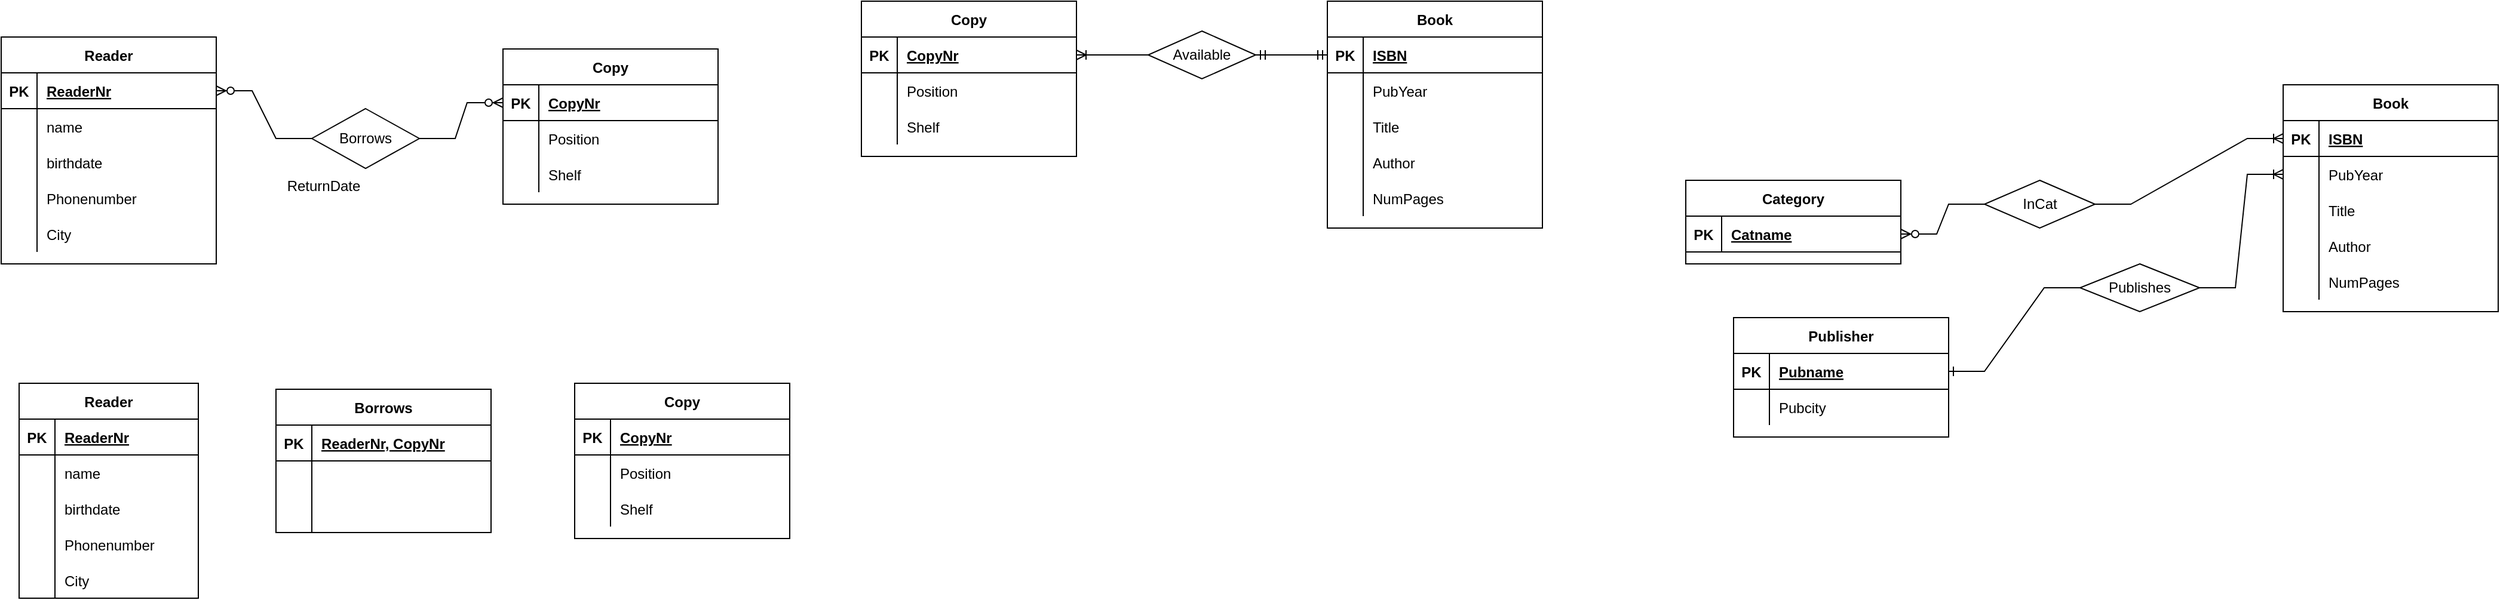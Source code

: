 <mxfile version="17.1.2" type="github">
  <diagram id="YbDaTzTtD6lh9NlxWubb" name="Page-1">
    <mxGraphModel dx="1221" dy="681" grid="1" gridSize="10" guides="1" tooltips="1" connect="1" arrows="1" fold="1" page="1" pageScale="1" pageWidth="1100" pageHeight="850" math="0" shadow="0">
      <root>
        <mxCell id="0" />
        <mxCell id="1" parent="0" />
        <mxCell id="0ZqZkq0Nvg_SHsVVWNpd-1" value="Reader" style="shape=table;startSize=30;container=1;collapsible=1;childLayout=tableLayout;fixedRows=1;rowLines=0;fontStyle=1;align=center;resizeLast=1;" parent="1" vertex="1">
          <mxGeometry x="50" y="120" width="180" height="190" as="geometry" />
        </mxCell>
        <mxCell id="0ZqZkq0Nvg_SHsVVWNpd-2" value="" style="shape=tableRow;horizontal=0;startSize=0;swimlaneHead=0;swimlaneBody=0;fillColor=none;collapsible=0;dropTarget=0;points=[[0,0.5],[1,0.5]];portConstraint=eastwest;top=0;left=0;right=0;bottom=1;" parent="0ZqZkq0Nvg_SHsVVWNpd-1" vertex="1">
          <mxGeometry y="30" width="180" height="30" as="geometry" />
        </mxCell>
        <mxCell id="0ZqZkq0Nvg_SHsVVWNpd-3" value="PK" style="shape=partialRectangle;connectable=0;fillColor=none;top=0;left=0;bottom=0;right=0;fontStyle=1;overflow=hidden;" parent="0ZqZkq0Nvg_SHsVVWNpd-2" vertex="1">
          <mxGeometry width="30" height="30" as="geometry">
            <mxRectangle width="30" height="30" as="alternateBounds" />
          </mxGeometry>
        </mxCell>
        <mxCell id="0ZqZkq0Nvg_SHsVVWNpd-4" value="ReaderNr" style="shape=partialRectangle;connectable=0;fillColor=none;top=0;left=0;bottom=0;right=0;align=left;spacingLeft=6;fontStyle=5;overflow=hidden;" parent="0ZqZkq0Nvg_SHsVVWNpd-2" vertex="1">
          <mxGeometry x="30" width="150" height="30" as="geometry">
            <mxRectangle width="150" height="30" as="alternateBounds" />
          </mxGeometry>
        </mxCell>
        <mxCell id="0ZqZkq0Nvg_SHsVVWNpd-5" value="" style="shape=tableRow;horizontal=0;startSize=0;swimlaneHead=0;swimlaneBody=0;fillColor=none;collapsible=0;dropTarget=0;points=[[0,0.5],[1,0.5]];portConstraint=eastwest;top=0;left=0;right=0;bottom=0;" parent="0ZqZkq0Nvg_SHsVVWNpd-1" vertex="1">
          <mxGeometry y="60" width="180" height="30" as="geometry" />
        </mxCell>
        <mxCell id="0ZqZkq0Nvg_SHsVVWNpd-6" value="" style="shape=partialRectangle;connectable=0;fillColor=none;top=0;left=0;bottom=0;right=0;editable=1;overflow=hidden;" parent="0ZqZkq0Nvg_SHsVVWNpd-5" vertex="1">
          <mxGeometry width="30" height="30" as="geometry">
            <mxRectangle width="30" height="30" as="alternateBounds" />
          </mxGeometry>
        </mxCell>
        <mxCell id="0ZqZkq0Nvg_SHsVVWNpd-7" value="name" style="shape=partialRectangle;connectable=0;fillColor=none;top=0;left=0;bottom=0;right=0;align=left;spacingLeft=6;overflow=hidden;" parent="0ZqZkq0Nvg_SHsVVWNpd-5" vertex="1">
          <mxGeometry x="30" width="150" height="30" as="geometry">
            <mxRectangle width="150" height="30" as="alternateBounds" />
          </mxGeometry>
        </mxCell>
        <mxCell id="0ZqZkq0Nvg_SHsVVWNpd-8" value="" style="shape=tableRow;horizontal=0;startSize=0;swimlaneHead=0;swimlaneBody=0;fillColor=none;collapsible=0;dropTarget=0;points=[[0,0.5],[1,0.5]];portConstraint=eastwest;top=0;left=0;right=0;bottom=0;" parent="0ZqZkq0Nvg_SHsVVWNpd-1" vertex="1">
          <mxGeometry y="90" width="180" height="30" as="geometry" />
        </mxCell>
        <mxCell id="0ZqZkq0Nvg_SHsVVWNpd-9" value="" style="shape=partialRectangle;connectable=0;fillColor=none;top=0;left=0;bottom=0;right=0;editable=1;overflow=hidden;" parent="0ZqZkq0Nvg_SHsVVWNpd-8" vertex="1">
          <mxGeometry width="30" height="30" as="geometry">
            <mxRectangle width="30" height="30" as="alternateBounds" />
          </mxGeometry>
        </mxCell>
        <mxCell id="0ZqZkq0Nvg_SHsVVWNpd-10" value="birthdate" style="shape=partialRectangle;connectable=0;fillColor=none;top=0;left=0;bottom=0;right=0;align=left;spacingLeft=6;overflow=hidden;" parent="0ZqZkq0Nvg_SHsVVWNpd-8" vertex="1">
          <mxGeometry x="30" width="150" height="30" as="geometry">
            <mxRectangle width="150" height="30" as="alternateBounds" />
          </mxGeometry>
        </mxCell>
        <mxCell id="0ZqZkq0Nvg_SHsVVWNpd-11" value="" style="shape=tableRow;horizontal=0;startSize=0;swimlaneHead=0;swimlaneBody=0;fillColor=none;collapsible=0;dropTarget=0;points=[[0,0.5],[1,0.5]];portConstraint=eastwest;top=0;left=0;right=0;bottom=0;" parent="0ZqZkq0Nvg_SHsVVWNpd-1" vertex="1">
          <mxGeometry y="120" width="180" height="30" as="geometry" />
        </mxCell>
        <mxCell id="0ZqZkq0Nvg_SHsVVWNpd-12" value="" style="shape=partialRectangle;connectable=0;fillColor=none;top=0;left=0;bottom=0;right=0;editable=1;overflow=hidden;" parent="0ZqZkq0Nvg_SHsVVWNpd-11" vertex="1">
          <mxGeometry width="30" height="30" as="geometry">
            <mxRectangle width="30" height="30" as="alternateBounds" />
          </mxGeometry>
        </mxCell>
        <mxCell id="0ZqZkq0Nvg_SHsVVWNpd-13" value="Phonenumber" style="shape=partialRectangle;connectable=0;fillColor=none;top=0;left=0;bottom=0;right=0;align=left;spacingLeft=6;overflow=hidden;" parent="0ZqZkq0Nvg_SHsVVWNpd-11" vertex="1">
          <mxGeometry x="30" width="150" height="30" as="geometry">
            <mxRectangle width="150" height="30" as="alternateBounds" />
          </mxGeometry>
        </mxCell>
        <mxCell id="0ZqZkq0Nvg_SHsVVWNpd-14" value="" style="shape=tableRow;horizontal=0;startSize=0;swimlaneHead=0;swimlaneBody=0;fillColor=none;collapsible=0;dropTarget=0;points=[[0,0.5],[1,0.5]];portConstraint=eastwest;top=0;left=0;right=0;bottom=0;" parent="0ZqZkq0Nvg_SHsVVWNpd-1" vertex="1">
          <mxGeometry y="150" width="180" height="30" as="geometry" />
        </mxCell>
        <mxCell id="0ZqZkq0Nvg_SHsVVWNpd-15" value="" style="shape=partialRectangle;connectable=0;fillColor=none;top=0;left=0;bottom=0;right=0;editable=1;overflow=hidden;" parent="0ZqZkq0Nvg_SHsVVWNpd-14" vertex="1">
          <mxGeometry width="30" height="30" as="geometry">
            <mxRectangle width="30" height="30" as="alternateBounds" />
          </mxGeometry>
        </mxCell>
        <mxCell id="0ZqZkq0Nvg_SHsVVWNpd-16" value="City" style="shape=partialRectangle;connectable=0;fillColor=none;top=0;left=0;bottom=0;right=0;align=left;spacingLeft=6;overflow=hidden;" parent="0ZqZkq0Nvg_SHsVVWNpd-14" vertex="1">
          <mxGeometry x="30" width="150" height="30" as="geometry">
            <mxRectangle width="150" height="30" as="alternateBounds" />
          </mxGeometry>
        </mxCell>
        <mxCell id="M9fYzgAi6AkfqWo1RV2u-1" value="Copy" style="shape=table;startSize=30;container=1;collapsible=1;childLayout=tableLayout;fixedRows=1;rowLines=0;fontStyle=1;align=center;resizeLast=1;" parent="1" vertex="1">
          <mxGeometry x="470" y="130" width="180" height="130" as="geometry" />
        </mxCell>
        <mxCell id="M9fYzgAi6AkfqWo1RV2u-2" value="" style="shape=tableRow;horizontal=0;startSize=0;swimlaneHead=0;swimlaneBody=0;fillColor=none;collapsible=0;dropTarget=0;points=[[0,0.5],[1,0.5]];portConstraint=eastwest;top=0;left=0;right=0;bottom=1;" parent="M9fYzgAi6AkfqWo1RV2u-1" vertex="1">
          <mxGeometry y="30" width="180" height="30" as="geometry" />
        </mxCell>
        <mxCell id="M9fYzgAi6AkfqWo1RV2u-3" value="PK" style="shape=partialRectangle;connectable=0;fillColor=none;top=0;left=0;bottom=0;right=0;fontStyle=1;overflow=hidden;" parent="M9fYzgAi6AkfqWo1RV2u-2" vertex="1">
          <mxGeometry width="30" height="30" as="geometry">
            <mxRectangle width="30" height="30" as="alternateBounds" />
          </mxGeometry>
        </mxCell>
        <mxCell id="M9fYzgAi6AkfqWo1RV2u-4" value="CopyNr" style="shape=partialRectangle;connectable=0;fillColor=none;top=0;left=0;bottom=0;right=0;align=left;spacingLeft=6;fontStyle=5;overflow=hidden;" parent="M9fYzgAi6AkfqWo1RV2u-2" vertex="1">
          <mxGeometry x="30" width="150" height="30" as="geometry">
            <mxRectangle width="150" height="30" as="alternateBounds" />
          </mxGeometry>
        </mxCell>
        <mxCell id="M9fYzgAi6AkfqWo1RV2u-5" value="" style="shape=tableRow;horizontal=0;startSize=0;swimlaneHead=0;swimlaneBody=0;fillColor=none;collapsible=0;dropTarget=0;points=[[0,0.5],[1,0.5]];portConstraint=eastwest;top=0;left=0;right=0;bottom=0;" parent="M9fYzgAi6AkfqWo1RV2u-1" vertex="1">
          <mxGeometry y="60" width="180" height="30" as="geometry" />
        </mxCell>
        <mxCell id="M9fYzgAi6AkfqWo1RV2u-6" value="" style="shape=partialRectangle;connectable=0;fillColor=none;top=0;left=0;bottom=0;right=0;editable=1;overflow=hidden;" parent="M9fYzgAi6AkfqWo1RV2u-5" vertex="1">
          <mxGeometry width="30" height="30" as="geometry">
            <mxRectangle width="30" height="30" as="alternateBounds" />
          </mxGeometry>
        </mxCell>
        <mxCell id="M9fYzgAi6AkfqWo1RV2u-7" value="Position" style="shape=partialRectangle;connectable=0;fillColor=none;top=0;left=0;bottom=0;right=0;align=left;spacingLeft=6;overflow=hidden;" parent="M9fYzgAi6AkfqWo1RV2u-5" vertex="1">
          <mxGeometry x="30" width="150" height="30" as="geometry">
            <mxRectangle width="150" height="30" as="alternateBounds" />
          </mxGeometry>
        </mxCell>
        <mxCell id="M9fYzgAi6AkfqWo1RV2u-8" value="" style="shape=tableRow;horizontal=0;startSize=0;swimlaneHead=0;swimlaneBody=0;fillColor=none;collapsible=0;dropTarget=0;points=[[0,0.5],[1,0.5]];portConstraint=eastwest;top=0;left=0;right=0;bottom=0;" parent="M9fYzgAi6AkfqWo1RV2u-1" vertex="1">
          <mxGeometry y="90" width="180" height="30" as="geometry" />
        </mxCell>
        <mxCell id="M9fYzgAi6AkfqWo1RV2u-9" value="" style="shape=partialRectangle;connectable=0;fillColor=none;top=0;left=0;bottom=0;right=0;editable=1;overflow=hidden;" parent="M9fYzgAi6AkfqWo1RV2u-8" vertex="1">
          <mxGeometry width="30" height="30" as="geometry">
            <mxRectangle width="30" height="30" as="alternateBounds" />
          </mxGeometry>
        </mxCell>
        <mxCell id="M9fYzgAi6AkfqWo1RV2u-10" value="Shelf" style="shape=partialRectangle;connectable=0;fillColor=none;top=0;left=0;bottom=0;right=0;align=left;spacingLeft=6;overflow=hidden;" parent="M9fYzgAi6AkfqWo1RV2u-8" vertex="1">
          <mxGeometry x="30" width="150" height="30" as="geometry">
            <mxRectangle width="150" height="30" as="alternateBounds" />
          </mxGeometry>
        </mxCell>
        <mxCell id="M9fYzgAi6AkfqWo1RV2u-14" value="Book" style="shape=table;startSize=30;container=1;collapsible=1;childLayout=tableLayout;fixedRows=1;rowLines=0;fontStyle=1;align=center;resizeLast=1;" parent="1" vertex="1">
          <mxGeometry x="1160" y="90" width="180" height="190" as="geometry" />
        </mxCell>
        <mxCell id="M9fYzgAi6AkfqWo1RV2u-15" value="" style="shape=tableRow;horizontal=0;startSize=0;swimlaneHead=0;swimlaneBody=0;fillColor=none;collapsible=0;dropTarget=0;points=[[0,0.5],[1,0.5]];portConstraint=eastwest;top=0;left=0;right=0;bottom=1;" parent="M9fYzgAi6AkfqWo1RV2u-14" vertex="1">
          <mxGeometry y="30" width="180" height="30" as="geometry" />
        </mxCell>
        <mxCell id="M9fYzgAi6AkfqWo1RV2u-16" value="PK" style="shape=partialRectangle;connectable=0;fillColor=none;top=0;left=0;bottom=0;right=0;fontStyle=1;overflow=hidden;" parent="M9fYzgAi6AkfqWo1RV2u-15" vertex="1">
          <mxGeometry width="30" height="30" as="geometry">
            <mxRectangle width="30" height="30" as="alternateBounds" />
          </mxGeometry>
        </mxCell>
        <mxCell id="M9fYzgAi6AkfqWo1RV2u-17" value="ISBN" style="shape=partialRectangle;connectable=0;fillColor=none;top=0;left=0;bottom=0;right=0;align=left;spacingLeft=6;fontStyle=5;overflow=hidden;" parent="M9fYzgAi6AkfqWo1RV2u-15" vertex="1">
          <mxGeometry x="30" width="150" height="30" as="geometry">
            <mxRectangle width="150" height="30" as="alternateBounds" />
          </mxGeometry>
        </mxCell>
        <mxCell id="M9fYzgAi6AkfqWo1RV2u-18" value="" style="shape=tableRow;horizontal=0;startSize=0;swimlaneHead=0;swimlaneBody=0;fillColor=none;collapsible=0;dropTarget=0;points=[[0,0.5],[1,0.5]];portConstraint=eastwest;top=0;left=0;right=0;bottom=0;" parent="M9fYzgAi6AkfqWo1RV2u-14" vertex="1">
          <mxGeometry y="60" width="180" height="30" as="geometry" />
        </mxCell>
        <mxCell id="M9fYzgAi6AkfqWo1RV2u-19" value="" style="shape=partialRectangle;connectable=0;fillColor=none;top=0;left=0;bottom=0;right=0;editable=1;overflow=hidden;" parent="M9fYzgAi6AkfqWo1RV2u-18" vertex="1">
          <mxGeometry width="30" height="30" as="geometry">
            <mxRectangle width="30" height="30" as="alternateBounds" />
          </mxGeometry>
        </mxCell>
        <mxCell id="M9fYzgAi6AkfqWo1RV2u-20" value="PubYear" style="shape=partialRectangle;connectable=0;fillColor=none;top=0;left=0;bottom=0;right=0;align=left;spacingLeft=6;overflow=hidden;" parent="M9fYzgAi6AkfqWo1RV2u-18" vertex="1">
          <mxGeometry x="30" width="150" height="30" as="geometry">
            <mxRectangle width="150" height="30" as="alternateBounds" />
          </mxGeometry>
        </mxCell>
        <mxCell id="M9fYzgAi6AkfqWo1RV2u-21" value="" style="shape=tableRow;horizontal=0;startSize=0;swimlaneHead=0;swimlaneBody=0;fillColor=none;collapsible=0;dropTarget=0;points=[[0,0.5],[1,0.5]];portConstraint=eastwest;top=0;left=0;right=0;bottom=0;" parent="M9fYzgAi6AkfqWo1RV2u-14" vertex="1">
          <mxGeometry y="90" width="180" height="30" as="geometry" />
        </mxCell>
        <mxCell id="M9fYzgAi6AkfqWo1RV2u-22" value="" style="shape=partialRectangle;connectable=0;fillColor=none;top=0;left=0;bottom=0;right=0;editable=1;overflow=hidden;" parent="M9fYzgAi6AkfqWo1RV2u-21" vertex="1">
          <mxGeometry width="30" height="30" as="geometry">
            <mxRectangle width="30" height="30" as="alternateBounds" />
          </mxGeometry>
        </mxCell>
        <mxCell id="M9fYzgAi6AkfqWo1RV2u-23" value="Title" style="shape=partialRectangle;connectable=0;fillColor=none;top=0;left=0;bottom=0;right=0;align=left;spacingLeft=6;overflow=hidden;" parent="M9fYzgAi6AkfqWo1RV2u-21" vertex="1">
          <mxGeometry x="30" width="150" height="30" as="geometry">
            <mxRectangle width="150" height="30" as="alternateBounds" />
          </mxGeometry>
        </mxCell>
        <mxCell id="M9fYzgAi6AkfqWo1RV2u-24" value="" style="shape=tableRow;horizontal=0;startSize=0;swimlaneHead=0;swimlaneBody=0;fillColor=none;collapsible=0;dropTarget=0;points=[[0,0.5],[1,0.5]];portConstraint=eastwest;top=0;left=0;right=0;bottom=0;" parent="M9fYzgAi6AkfqWo1RV2u-14" vertex="1">
          <mxGeometry y="120" width="180" height="30" as="geometry" />
        </mxCell>
        <mxCell id="M9fYzgAi6AkfqWo1RV2u-25" value="" style="shape=partialRectangle;connectable=0;fillColor=none;top=0;left=0;bottom=0;right=0;editable=1;overflow=hidden;" parent="M9fYzgAi6AkfqWo1RV2u-24" vertex="1">
          <mxGeometry width="30" height="30" as="geometry">
            <mxRectangle width="30" height="30" as="alternateBounds" />
          </mxGeometry>
        </mxCell>
        <mxCell id="M9fYzgAi6AkfqWo1RV2u-26" value="Author" style="shape=partialRectangle;connectable=0;fillColor=none;top=0;left=0;bottom=0;right=0;align=left;spacingLeft=6;overflow=hidden;" parent="M9fYzgAi6AkfqWo1RV2u-24" vertex="1">
          <mxGeometry x="30" width="150" height="30" as="geometry">
            <mxRectangle width="150" height="30" as="alternateBounds" />
          </mxGeometry>
        </mxCell>
        <mxCell id="M9fYzgAi6AkfqWo1RV2u-27" value="" style="shape=tableRow;horizontal=0;startSize=0;swimlaneHead=0;swimlaneBody=0;fillColor=none;collapsible=0;dropTarget=0;points=[[0,0.5],[1,0.5]];portConstraint=eastwest;top=0;left=0;right=0;bottom=0;" parent="M9fYzgAi6AkfqWo1RV2u-14" vertex="1">
          <mxGeometry y="150" width="180" height="30" as="geometry" />
        </mxCell>
        <mxCell id="M9fYzgAi6AkfqWo1RV2u-28" value="" style="shape=partialRectangle;connectable=0;fillColor=none;top=0;left=0;bottom=0;right=0;editable=1;overflow=hidden;" parent="M9fYzgAi6AkfqWo1RV2u-27" vertex="1">
          <mxGeometry width="30" height="30" as="geometry">
            <mxRectangle width="30" height="30" as="alternateBounds" />
          </mxGeometry>
        </mxCell>
        <mxCell id="M9fYzgAi6AkfqWo1RV2u-29" value="NumPages" style="shape=partialRectangle;connectable=0;fillColor=none;top=0;left=0;bottom=0;right=0;align=left;spacingLeft=6;overflow=hidden;" parent="M9fYzgAi6AkfqWo1RV2u-27" vertex="1">
          <mxGeometry x="30" width="150" height="30" as="geometry">
            <mxRectangle width="150" height="30" as="alternateBounds" />
          </mxGeometry>
        </mxCell>
        <mxCell id="M9fYzgAi6AkfqWo1RV2u-30" value="Category" style="shape=table;startSize=30;container=1;collapsible=1;childLayout=tableLayout;fixedRows=1;rowLines=0;fontStyle=1;align=center;resizeLast=1;" parent="1" vertex="1">
          <mxGeometry x="1460" y="240" width="180" height="70" as="geometry" />
        </mxCell>
        <mxCell id="M9fYzgAi6AkfqWo1RV2u-31" value="" style="shape=tableRow;horizontal=0;startSize=0;swimlaneHead=0;swimlaneBody=0;fillColor=none;collapsible=0;dropTarget=0;points=[[0,0.5],[1,0.5]];portConstraint=eastwest;top=0;left=0;right=0;bottom=1;" parent="M9fYzgAi6AkfqWo1RV2u-30" vertex="1">
          <mxGeometry y="30" width="180" height="30" as="geometry" />
        </mxCell>
        <mxCell id="M9fYzgAi6AkfqWo1RV2u-32" value="PK" style="shape=partialRectangle;connectable=0;fillColor=none;top=0;left=0;bottom=0;right=0;fontStyle=1;overflow=hidden;" parent="M9fYzgAi6AkfqWo1RV2u-31" vertex="1">
          <mxGeometry width="30" height="30" as="geometry">
            <mxRectangle width="30" height="30" as="alternateBounds" />
          </mxGeometry>
        </mxCell>
        <mxCell id="M9fYzgAi6AkfqWo1RV2u-33" value="Catname" style="shape=partialRectangle;connectable=0;fillColor=none;top=0;left=0;bottom=0;right=0;align=left;spacingLeft=6;fontStyle=5;overflow=hidden;" parent="M9fYzgAi6AkfqWo1RV2u-31" vertex="1">
          <mxGeometry x="30" width="150" height="30" as="geometry">
            <mxRectangle width="150" height="30" as="alternateBounds" />
          </mxGeometry>
        </mxCell>
        <mxCell id="M9fYzgAi6AkfqWo1RV2u-43" value="Publisher" style="shape=table;startSize=30;container=1;collapsible=1;childLayout=tableLayout;fixedRows=1;rowLines=0;fontStyle=1;align=center;resizeLast=1;" parent="1" vertex="1">
          <mxGeometry x="1500" y="355" width="180" height="100" as="geometry" />
        </mxCell>
        <mxCell id="M9fYzgAi6AkfqWo1RV2u-44" value="" style="shape=tableRow;horizontal=0;startSize=0;swimlaneHead=0;swimlaneBody=0;fillColor=none;collapsible=0;dropTarget=0;points=[[0,0.5],[1,0.5]];portConstraint=eastwest;top=0;left=0;right=0;bottom=1;" parent="M9fYzgAi6AkfqWo1RV2u-43" vertex="1">
          <mxGeometry y="30" width="180" height="30" as="geometry" />
        </mxCell>
        <mxCell id="M9fYzgAi6AkfqWo1RV2u-45" value="PK" style="shape=partialRectangle;connectable=0;fillColor=none;top=0;left=0;bottom=0;right=0;fontStyle=1;overflow=hidden;" parent="M9fYzgAi6AkfqWo1RV2u-44" vertex="1">
          <mxGeometry width="30" height="30" as="geometry">
            <mxRectangle width="30" height="30" as="alternateBounds" />
          </mxGeometry>
        </mxCell>
        <mxCell id="M9fYzgAi6AkfqWo1RV2u-46" value="Pubname" style="shape=partialRectangle;connectable=0;fillColor=none;top=0;left=0;bottom=0;right=0;align=left;spacingLeft=6;fontStyle=5;overflow=hidden;" parent="M9fYzgAi6AkfqWo1RV2u-44" vertex="1">
          <mxGeometry x="30" width="150" height="30" as="geometry">
            <mxRectangle width="150" height="30" as="alternateBounds" />
          </mxGeometry>
        </mxCell>
        <mxCell id="M9fYzgAi6AkfqWo1RV2u-47" value="" style="shape=tableRow;horizontal=0;startSize=0;swimlaneHead=0;swimlaneBody=0;fillColor=none;collapsible=0;dropTarget=0;points=[[0,0.5],[1,0.5]];portConstraint=eastwest;top=0;left=0;right=0;bottom=0;" parent="M9fYzgAi6AkfqWo1RV2u-43" vertex="1">
          <mxGeometry y="60" width="180" height="30" as="geometry" />
        </mxCell>
        <mxCell id="M9fYzgAi6AkfqWo1RV2u-48" value="" style="shape=partialRectangle;connectable=0;fillColor=none;top=0;left=0;bottom=0;right=0;editable=1;overflow=hidden;" parent="M9fYzgAi6AkfqWo1RV2u-47" vertex="1">
          <mxGeometry width="30" height="30" as="geometry">
            <mxRectangle width="30" height="30" as="alternateBounds" />
          </mxGeometry>
        </mxCell>
        <mxCell id="M9fYzgAi6AkfqWo1RV2u-49" value="Pubcity" style="shape=partialRectangle;connectable=0;fillColor=none;top=0;left=0;bottom=0;right=0;align=left;spacingLeft=6;overflow=hidden;" parent="M9fYzgAi6AkfqWo1RV2u-47" vertex="1">
          <mxGeometry x="30" width="150" height="30" as="geometry">
            <mxRectangle width="150" height="30" as="alternateBounds" />
          </mxGeometry>
        </mxCell>
        <mxCell id="M9fYzgAi6AkfqWo1RV2u-56" value="Borrows" style="shape=rhombus;perimeter=rhombusPerimeter;whiteSpace=wrap;html=1;align=center;" parent="1" vertex="1">
          <mxGeometry x="310" y="180" width="90" height="50" as="geometry" />
        </mxCell>
        <mxCell id="M9fYzgAi6AkfqWo1RV2u-57" value="" style="edgeStyle=entityRelationEdgeStyle;fontSize=12;html=1;endArrow=ERzeroToMany;endFill=1;rounded=0;exitX=0;exitY=0.5;exitDx=0;exitDy=0;entryX=1;entryY=0.5;entryDx=0;entryDy=0;" parent="1" source="M9fYzgAi6AkfqWo1RV2u-56" target="0ZqZkq0Nvg_SHsVVWNpd-2" edge="1">
          <mxGeometry width="100" height="100" relative="1" as="geometry">
            <mxPoint x="270" y="270" as="sourcePoint" />
            <mxPoint x="370" y="170" as="targetPoint" />
          </mxGeometry>
        </mxCell>
        <mxCell id="M9fYzgAi6AkfqWo1RV2u-58" value="" style="edgeStyle=entityRelationEdgeStyle;fontSize=12;html=1;endArrow=ERzeroToMany;endFill=1;rounded=0;exitX=1;exitY=0.5;exitDx=0;exitDy=0;entryX=0;entryY=0.5;entryDx=0;entryDy=0;" parent="1" source="M9fYzgAi6AkfqWo1RV2u-56" target="M9fYzgAi6AkfqWo1RV2u-2" edge="1">
          <mxGeometry width="100" height="100" relative="1" as="geometry">
            <mxPoint x="270" y="270" as="sourcePoint" />
            <mxPoint x="370" y="170" as="targetPoint" />
          </mxGeometry>
        </mxCell>
        <mxCell id="M9fYzgAi6AkfqWo1RV2u-59" value="Available" style="shape=rhombus;perimeter=rhombusPerimeter;whiteSpace=wrap;html=1;align=center;" parent="1" vertex="1">
          <mxGeometry x="1010" y="115" width="90" height="40" as="geometry" />
        </mxCell>
        <mxCell id="M9fYzgAi6AkfqWo1RV2u-60" value="" style="edgeStyle=entityRelationEdgeStyle;fontSize=12;html=1;endArrow=ERoneToMany;rounded=0;entryX=1;entryY=0.5;entryDx=0;entryDy=0;exitX=0;exitY=0.5;exitDx=0;exitDy=0;" parent="1" source="M9fYzgAi6AkfqWo1RV2u-59" target="7QTB-xddnWvCCkOywCu_-20" edge="1">
          <mxGeometry width="100" height="100" relative="1" as="geometry">
            <mxPoint x="640" y="360" as="sourcePoint" />
            <mxPoint x="740" y="260" as="targetPoint" />
          </mxGeometry>
        </mxCell>
        <mxCell id="M9fYzgAi6AkfqWo1RV2u-62" value="" style="edgeStyle=entityRelationEdgeStyle;fontSize=12;html=1;endArrow=ERmandOne;startArrow=ERmandOne;rounded=0;exitX=1;exitY=0.5;exitDx=0;exitDy=0;" parent="1" source="M9fYzgAi6AkfqWo1RV2u-59" target="M9fYzgAi6AkfqWo1RV2u-15" edge="1">
          <mxGeometry width="100" height="100" relative="1" as="geometry">
            <mxPoint x="710" y="440" as="sourcePoint" />
            <mxPoint x="810" y="340" as="targetPoint" />
          </mxGeometry>
        </mxCell>
        <mxCell id="M9fYzgAi6AkfqWo1RV2u-63" value="InCat" style="shape=rhombus;perimeter=rhombusPerimeter;whiteSpace=wrap;html=1;align=center;" parent="1" vertex="1">
          <mxGeometry x="1710" y="240" width="92.5" height="40" as="geometry" />
        </mxCell>
        <mxCell id="M9fYzgAi6AkfqWo1RV2u-64" value="" style="edgeStyle=entityRelationEdgeStyle;fontSize=12;html=1;endArrow=ERoneToMany;rounded=0;entryX=0;entryY=0.5;entryDx=0;entryDy=0;exitX=1;exitY=0.5;exitDx=0;exitDy=0;" parent="1" source="M9fYzgAi6AkfqWo1RV2u-63" target="7QTB-xddnWvCCkOywCu_-54" edge="1">
          <mxGeometry width="100" height="100" relative="1" as="geometry">
            <mxPoint x="1330" y="225" as="sourcePoint" />
            <mxPoint x="1430" y="125" as="targetPoint" />
          </mxGeometry>
        </mxCell>
        <mxCell id="M9fYzgAi6AkfqWo1RV2u-65" value="" style="edgeStyle=entityRelationEdgeStyle;fontSize=12;html=1;endArrow=ERzeroToMany;endFill=1;rounded=0;entryX=1;entryY=0.5;entryDx=0;entryDy=0;exitX=0;exitY=0.5;exitDx=0;exitDy=0;" parent="1" source="M9fYzgAi6AkfqWo1RV2u-63" target="M9fYzgAi6AkfqWo1RV2u-31" edge="1">
          <mxGeometry width="100" height="100" relative="1" as="geometry">
            <mxPoint x="1840" y="215" as="sourcePoint" />
            <mxPoint x="1940" y="115" as="targetPoint" />
          </mxGeometry>
        </mxCell>
        <mxCell id="M9fYzgAi6AkfqWo1RV2u-66" value="Publishes" style="shape=rhombus;perimeter=rhombusPerimeter;whiteSpace=wrap;html=1;align=center;" parent="1" vertex="1">
          <mxGeometry x="1790" y="310" width="100" height="40" as="geometry" />
        </mxCell>
        <mxCell id="M9fYzgAi6AkfqWo1RV2u-67" value="" style="edgeStyle=entityRelationEdgeStyle;fontSize=12;html=1;endArrow=ERoneToMany;rounded=0;exitX=1;exitY=0.5;exitDx=0;exitDy=0;entryX=0;entryY=0.5;entryDx=0;entryDy=0;" parent="1" source="M9fYzgAi6AkfqWo1RV2u-66" target="7QTB-xddnWvCCkOywCu_-57" edge="1">
          <mxGeometry width="100" height="100" relative="1" as="geometry">
            <mxPoint x="1330" y="225" as="sourcePoint" />
            <mxPoint x="1430" y="125" as="targetPoint" />
          </mxGeometry>
        </mxCell>
        <mxCell id="7QTB-xddnWvCCkOywCu_-2" value="" style="edgeStyle=entityRelationEdgeStyle;fontSize=12;html=1;endArrow=ERone;endFill=1;rounded=0;entryX=1;entryY=0.5;entryDx=0;entryDy=0;exitX=0;exitY=0.5;exitDx=0;exitDy=0;" edge="1" parent="1" source="M9fYzgAi6AkfqWo1RV2u-66" target="M9fYzgAi6AkfqWo1RV2u-44">
          <mxGeometry width="100" height="100" relative="1" as="geometry">
            <mxPoint x="1830" y="355" as="sourcePoint" />
            <mxPoint x="1930" y="255" as="targetPoint" />
          </mxGeometry>
        </mxCell>
        <mxCell id="7QTB-xddnWvCCkOywCu_-3" value="Reader" style="shape=table;startSize=30;container=1;collapsible=1;childLayout=tableLayout;fixedRows=1;rowLines=0;fontStyle=1;align=center;resizeLast=1;" vertex="1" parent="1">
          <mxGeometry x="65" y="410" width="150" height="180" as="geometry" />
        </mxCell>
        <mxCell id="7QTB-xddnWvCCkOywCu_-4" value="" style="shape=tableRow;horizontal=0;startSize=0;swimlaneHead=0;swimlaneBody=0;fillColor=none;collapsible=0;dropTarget=0;points=[[0,0.5],[1,0.5]];portConstraint=eastwest;top=0;left=0;right=0;bottom=1;" vertex="1" parent="7QTB-xddnWvCCkOywCu_-3">
          <mxGeometry y="30" width="150" height="30" as="geometry" />
        </mxCell>
        <mxCell id="7QTB-xddnWvCCkOywCu_-5" value="PK" style="shape=partialRectangle;connectable=0;fillColor=none;top=0;left=0;bottom=0;right=0;fontStyle=1;overflow=hidden;" vertex="1" parent="7QTB-xddnWvCCkOywCu_-4">
          <mxGeometry width="30" height="30" as="geometry">
            <mxRectangle width="30" height="30" as="alternateBounds" />
          </mxGeometry>
        </mxCell>
        <mxCell id="7QTB-xddnWvCCkOywCu_-6" value="ReaderNr" style="shape=partialRectangle;connectable=0;fillColor=none;top=0;left=0;bottom=0;right=0;align=left;spacingLeft=6;fontStyle=5;overflow=hidden;" vertex="1" parent="7QTB-xddnWvCCkOywCu_-4">
          <mxGeometry x="30" width="120" height="30" as="geometry">
            <mxRectangle width="120" height="30" as="alternateBounds" />
          </mxGeometry>
        </mxCell>
        <mxCell id="7QTB-xddnWvCCkOywCu_-7" value="" style="shape=tableRow;horizontal=0;startSize=0;swimlaneHead=0;swimlaneBody=0;fillColor=none;collapsible=0;dropTarget=0;points=[[0,0.5],[1,0.5]];portConstraint=eastwest;top=0;left=0;right=0;bottom=0;" vertex="1" parent="7QTB-xddnWvCCkOywCu_-3">
          <mxGeometry y="60" width="150" height="30" as="geometry" />
        </mxCell>
        <mxCell id="7QTB-xddnWvCCkOywCu_-8" value="" style="shape=partialRectangle;connectable=0;fillColor=none;top=0;left=0;bottom=0;right=0;editable=1;overflow=hidden;" vertex="1" parent="7QTB-xddnWvCCkOywCu_-7">
          <mxGeometry width="30" height="30" as="geometry">
            <mxRectangle width="30" height="30" as="alternateBounds" />
          </mxGeometry>
        </mxCell>
        <mxCell id="7QTB-xddnWvCCkOywCu_-9" value="name" style="shape=partialRectangle;connectable=0;fillColor=none;top=0;left=0;bottom=0;right=0;align=left;spacingLeft=6;overflow=hidden;" vertex="1" parent="7QTB-xddnWvCCkOywCu_-7">
          <mxGeometry x="30" width="120" height="30" as="geometry">
            <mxRectangle width="120" height="30" as="alternateBounds" />
          </mxGeometry>
        </mxCell>
        <mxCell id="7QTB-xddnWvCCkOywCu_-10" value="" style="shape=tableRow;horizontal=0;startSize=0;swimlaneHead=0;swimlaneBody=0;fillColor=none;collapsible=0;dropTarget=0;points=[[0,0.5],[1,0.5]];portConstraint=eastwest;top=0;left=0;right=0;bottom=0;" vertex="1" parent="7QTB-xddnWvCCkOywCu_-3">
          <mxGeometry y="90" width="150" height="30" as="geometry" />
        </mxCell>
        <mxCell id="7QTB-xddnWvCCkOywCu_-11" value="" style="shape=partialRectangle;connectable=0;fillColor=none;top=0;left=0;bottom=0;right=0;editable=1;overflow=hidden;" vertex="1" parent="7QTB-xddnWvCCkOywCu_-10">
          <mxGeometry width="30" height="30" as="geometry">
            <mxRectangle width="30" height="30" as="alternateBounds" />
          </mxGeometry>
        </mxCell>
        <mxCell id="7QTB-xddnWvCCkOywCu_-12" value="birthdate" style="shape=partialRectangle;connectable=0;fillColor=none;top=0;left=0;bottom=0;right=0;align=left;spacingLeft=6;overflow=hidden;" vertex="1" parent="7QTB-xddnWvCCkOywCu_-10">
          <mxGeometry x="30" width="120" height="30" as="geometry">
            <mxRectangle width="120" height="30" as="alternateBounds" />
          </mxGeometry>
        </mxCell>
        <mxCell id="7QTB-xddnWvCCkOywCu_-13" value="" style="shape=tableRow;horizontal=0;startSize=0;swimlaneHead=0;swimlaneBody=0;fillColor=none;collapsible=0;dropTarget=0;points=[[0,0.5],[1,0.5]];portConstraint=eastwest;top=0;left=0;right=0;bottom=0;" vertex="1" parent="7QTB-xddnWvCCkOywCu_-3">
          <mxGeometry y="120" width="150" height="30" as="geometry" />
        </mxCell>
        <mxCell id="7QTB-xddnWvCCkOywCu_-14" value="" style="shape=partialRectangle;connectable=0;fillColor=none;top=0;left=0;bottom=0;right=0;editable=1;overflow=hidden;" vertex="1" parent="7QTB-xddnWvCCkOywCu_-13">
          <mxGeometry width="30" height="30" as="geometry">
            <mxRectangle width="30" height="30" as="alternateBounds" />
          </mxGeometry>
        </mxCell>
        <mxCell id="7QTB-xddnWvCCkOywCu_-15" value="Phonenumber" style="shape=partialRectangle;connectable=0;fillColor=none;top=0;left=0;bottom=0;right=0;align=left;spacingLeft=6;overflow=hidden;" vertex="1" parent="7QTB-xddnWvCCkOywCu_-13">
          <mxGeometry x="30" width="120" height="30" as="geometry">
            <mxRectangle width="120" height="30" as="alternateBounds" />
          </mxGeometry>
        </mxCell>
        <mxCell id="7QTB-xddnWvCCkOywCu_-16" value="" style="shape=tableRow;horizontal=0;startSize=0;swimlaneHead=0;swimlaneBody=0;fillColor=none;collapsible=0;dropTarget=0;points=[[0,0.5],[1,0.5]];portConstraint=eastwest;top=0;left=0;right=0;bottom=0;" vertex="1" parent="7QTB-xddnWvCCkOywCu_-3">
          <mxGeometry y="150" width="150" height="30" as="geometry" />
        </mxCell>
        <mxCell id="7QTB-xddnWvCCkOywCu_-17" value="" style="shape=partialRectangle;connectable=0;fillColor=none;top=0;left=0;bottom=0;right=0;editable=1;overflow=hidden;" vertex="1" parent="7QTB-xddnWvCCkOywCu_-16">
          <mxGeometry width="30" height="30" as="geometry">
            <mxRectangle width="30" height="30" as="alternateBounds" />
          </mxGeometry>
        </mxCell>
        <mxCell id="7QTB-xddnWvCCkOywCu_-18" value="City" style="shape=partialRectangle;connectable=0;fillColor=none;top=0;left=0;bottom=0;right=0;align=left;spacingLeft=6;overflow=hidden;" vertex="1" parent="7QTB-xddnWvCCkOywCu_-16">
          <mxGeometry x="30" width="120" height="30" as="geometry">
            <mxRectangle width="120" height="30" as="alternateBounds" />
          </mxGeometry>
        </mxCell>
        <mxCell id="7QTB-xddnWvCCkOywCu_-19" value="Copy" style="shape=table;startSize=30;container=1;collapsible=1;childLayout=tableLayout;fixedRows=1;rowLines=0;fontStyle=1;align=center;resizeLast=1;" vertex="1" parent="1">
          <mxGeometry x="770" y="90" width="180" height="130" as="geometry" />
        </mxCell>
        <mxCell id="7QTB-xddnWvCCkOywCu_-20" value="" style="shape=tableRow;horizontal=0;startSize=0;swimlaneHead=0;swimlaneBody=0;fillColor=none;collapsible=0;dropTarget=0;points=[[0,0.5],[1,0.5]];portConstraint=eastwest;top=0;left=0;right=0;bottom=1;" vertex="1" parent="7QTB-xddnWvCCkOywCu_-19">
          <mxGeometry y="30" width="180" height="30" as="geometry" />
        </mxCell>
        <mxCell id="7QTB-xddnWvCCkOywCu_-21" value="PK" style="shape=partialRectangle;connectable=0;fillColor=none;top=0;left=0;bottom=0;right=0;fontStyle=1;overflow=hidden;" vertex="1" parent="7QTB-xddnWvCCkOywCu_-20">
          <mxGeometry width="30" height="30" as="geometry">
            <mxRectangle width="30" height="30" as="alternateBounds" />
          </mxGeometry>
        </mxCell>
        <mxCell id="7QTB-xddnWvCCkOywCu_-22" value="CopyNr" style="shape=partialRectangle;connectable=0;fillColor=none;top=0;left=0;bottom=0;right=0;align=left;spacingLeft=6;fontStyle=5;overflow=hidden;" vertex="1" parent="7QTB-xddnWvCCkOywCu_-20">
          <mxGeometry x="30" width="150" height="30" as="geometry">
            <mxRectangle width="150" height="30" as="alternateBounds" />
          </mxGeometry>
        </mxCell>
        <mxCell id="7QTB-xddnWvCCkOywCu_-23" value="" style="shape=tableRow;horizontal=0;startSize=0;swimlaneHead=0;swimlaneBody=0;fillColor=none;collapsible=0;dropTarget=0;points=[[0,0.5],[1,0.5]];portConstraint=eastwest;top=0;left=0;right=0;bottom=0;" vertex="1" parent="7QTB-xddnWvCCkOywCu_-19">
          <mxGeometry y="60" width="180" height="30" as="geometry" />
        </mxCell>
        <mxCell id="7QTB-xddnWvCCkOywCu_-24" value="" style="shape=partialRectangle;connectable=0;fillColor=none;top=0;left=0;bottom=0;right=0;editable=1;overflow=hidden;" vertex="1" parent="7QTB-xddnWvCCkOywCu_-23">
          <mxGeometry width="30" height="30" as="geometry">
            <mxRectangle width="30" height="30" as="alternateBounds" />
          </mxGeometry>
        </mxCell>
        <mxCell id="7QTB-xddnWvCCkOywCu_-25" value="Position" style="shape=partialRectangle;connectable=0;fillColor=none;top=0;left=0;bottom=0;right=0;align=left;spacingLeft=6;overflow=hidden;" vertex="1" parent="7QTB-xddnWvCCkOywCu_-23">
          <mxGeometry x="30" width="150" height="30" as="geometry">
            <mxRectangle width="150" height="30" as="alternateBounds" />
          </mxGeometry>
        </mxCell>
        <mxCell id="7QTB-xddnWvCCkOywCu_-26" value="" style="shape=tableRow;horizontal=0;startSize=0;swimlaneHead=0;swimlaneBody=0;fillColor=none;collapsible=0;dropTarget=0;points=[[0,0.5],[1,0.5]];portConstraint=eastwest;top=0;left=0;right=0;bottom=0;" vertex="1" parent="7QTB-xddnWvCCkOywCu_-19">
          <mxGeometry y="90" width="180" height="30" as="geometry" />
        </mxCell>
        <mxCell id="7QTB-xddnWvCCkOywCu_-27" value="" style="shape=partialRectangle;connectable=0;fillColor=none;top=0;left=0;bottom=0;right=0;editable=1;overflow=hidden;" vertex="1" parent="7QTB-xddnWvCCkOywCu_-26">
          <mxGeometry width="30" height="30" as="geometry">
            <mxRectangle width="30" height="30" as="alternateBounds" />
          </mxGeometry>
        </mxCell>
        <mxCell id="7QTB-xddnWvCCkOywCu_-28" value="Shelf" style="shape=partialRectangle;connectable=0;fillColor=none;top=0;left=0;bottom=0;right=0;align=left;spacingLeft=6;overflow=hidden;" vertex="1" parent="7QTB-xddnWvCCkOywCu_-26">
          <mxGeometry x="30" width="150" height="30" as="geometry">
            <mxRectangle width="150" height="30" as="alternateBounds" />
          </mxGeometry>
        </mxCell>
        <mxCell id="7QTB-xddnWvCCkOywCu_-30" value="Copy" style="shape=table;startSize=30;container=1;collapsible=1;childLayout=tableLayout;fixedRows=1;rowLines=0;fontStyle=1;align=center;resizeLast=1;" vertex="1" parent="1">
          <mxGeometry x="530" y="410" width="180" height="130" as="geometry" />
        </mxCell>
        <mxCell id="7QTB-xddnWvCCkOywCu_-31" value="" style="shape=tableRow;horizontal=0;startSize=0;swimlaneHead=0;swimlaneBody=0;fillColor=none;collapsible=0;dropTarget=0;points=[[0,0.5],[1,0.5]];portConstraint=eastwest;top=0;left=0;right=0;bottom=1;" vertex="1" parent="7QTB-xddnWvCCkOywCu_-30">
          <mxGeometry y="30" width="180" height="30" as="geometry" />
        </mxCell>
        <mxCell id="7QTB-xddnWvCCkOywCu_-32" value="PK" style="shape=partialRectangle;connectable=0;fillColor=none;top=0;left=0;bottom=0;right=0;fontStyle=1;overflow=hidden;" vertex="1" parent="7QTB-xddnWvCCkOywCu_-31">
          <mxGeometry width="30" height="30" as="geometry">
            <mxRectangle width="30" height="30" as="alternateBounds" />
          </mxGeometry>
        </mxCell>
        <mxCell id="7QTB-xddnWvCCkOywCu_-33" value="CopyNr" style="shape=partialRectangle;connectable=0;fillColor=none;top=0;left=0;bottom=0;right=0;align=left;spacingLeft=6;fontStyle=5;overflow=hidden;" vertex="1" parent="7QTB-xddnWvCCkOywCu_-31">
          <mxGeometry x="30" width="150" height="30" as="geometry">
            <mxRectangle width="150" height="30" as="alternateBounds" />
          </mxGeometry>
        </mxCell>
        <mxCell id="7QTB-xddnWvCCkOywCu_-34" value="" style="shape=tableRow;horizontal=0;startSize=0;swimlaneHead=0;swimlaneBody=0;fillColor=none;collapsible=0;dropTarget=0;points=[[0,0.5],[1,0.5]];portConstraint=eastwest;top=0;left=0;right=0;bottom=0;" vertex="1" parent="7QTB-xddnWvCCkOywCu_-30">
          <mxGeometry y="60" width="180" height="30" as="geometry" />
        </mxCell>
        <mxCell id="7QTB-xddnWvCCkOywCu_-35" value="" style="shape=partialRectangle;connectable=0;fillColor=none;top=0;left=0;bottom=0;right=0;editable=1;overflow=hidden;" vertex="1" parent="7QTB-xddnWvCCkOywCu_-34">
          <mxGeometry width="30" height="30" as="geometry">
            <mxRectangle width="30" height="30" as="alternateBounds" />
          </mxGeometry>
        </mxCell>
        <mxCell id="7QTB-xddnWvCCkOywCu_-36" value="Position" style="shape=partialRectangle;connectable=0;fillColor=none;top=0;left=0;bottom=0;right=0;align=left;spacingLeft=6;overflow=hidden;" vertex="1" parent="7QTB-xddnWvCCkOywCu_-34">
          <mxGeometry x="30" width="150" height="30" as="geometry">
            <mxRectangle width="150" height="30" as="alternateBounds" />
          </mxGeometry>
        </mxCell>
        <mxCell id="7QTB-xddnWvCCkOywCu_-37" value="" style="shape=tableRow;horizontal=0;startSize=0;swimlaneHead=0;swimlaneBody=0;fillColor=none;collapsible=0;dropTarget=0;points=[[0,0.5],[1,0.5]];portConstraint=eastwest;top=0;left=0;right=0;bottom=0;" vertex="1" parent="7QTB-xddnWvCCkOywCu_-30">
          <mxGeometry y="90" width="180" height="30" as="geometry" />
        </mxCell>
        <mxCell id="7QTB-xddnWvCCkOywCu_-38" value="" style="shape=partialRectangle;connectable=0;fillColor=none;top=0;left=0;bottom=0;right=0;editable=1;overflow=hidden;" vertex="1" parent="7QTB-xddnWvCCkOywCu_-37">
          <mxGeometry width="30" height="30" as="geometry">
            <mxRectangle width="30" height="30" as="alternateBounds" />
          </mxGeometry>
        </mxCell>
        <mxCell id="7QTB-xddnWvCCkOywCu_-39" value="Shelf" style="shape=partialRectangle;connectable=0;fillColor=none;top=0;left=0;bottom=0;right=0;align=left;spacingLeft=6;overflow=hidden;" vertex="1" parent="7QTB-xddnWvCCkOywCu_-37">
          <mxGeometry x="30" width="150" height="30" as="geometry">
            <mxRectangle width="150" height="30" as="alternateBounds" />
          </mxGeometry>
        </mxCell>
        <mxCell id="7QTB-xddnWvCCkOywCu_-40" value="Borrows" style="shape=table;startSize=30;container=1;collapsible=1;childLayout=tableLayout;fixedRows=1;rowLines=0;fontStyle=1;align=center;resizeLast=1;" vertex="1" parent="1">
          <mxGeometry x="280" y="415" width="180" height="120" as="geometry" />
        </mxCell>
        <mxCell id="7QTB-xddnWvCCkOywCu_-41" value="" style="shape=tableRow;horizontal=0;startSize=0;swimlaneHead=0;swimlaneBody=0;fillColor=none;collapsible=0;dropTarget=0;points=[[0,0.5],[1,0.5]];portConstraint=eastwest;top=0;left=0;right=0;bottom=1;" vertex="1" parent="7QTB-xddnWvCCkOywCu_-40">
          <mxGeometry y="30" width="180" height="30" as="geometry" />
        </mxCell>
        <mxCell id="7QTB-xddnWvCCkOywCu_-42" value="PK" style="shape=partialRectangle;connectable=0;fillColor=none;top=0;left=0;bottom=0;right=0;fontStyle=1;overflow=hidden;" vertex="1" parent="7QTB-xddnWvCCkOywCu_-41">
          <mxGeometry width="30" height="30" as="geometry">
            <mxRectangle width="30" height="30" as="alternateBounds" />
          </mxGeometry>
        </mxCell>
        <mxCell id="7QTB-xddnWvCCkOywCu_-43" value="ReaderNr, CopyNr" style="shape=partialRectangle;connectable=0;fillColor=none;top=0;left=0;bottom=0;right=0;align=left;spacingLeft=6;fontStyle=5;overflow=hidden;" vertex="1" parent="7QTB-xddnWvCCkOywCu_-41">
          <mxGeometry x="30" width="150" height="30" as="geometry">
            <mxRectangle width="150" height="30" as="alternateBounds" />
          </mxGeometry>
        </mxCell>
        <mxCell id="7QTB-xddnWvCCkOywCu_-44" value="" style="shape=tableRow;horizontal=0;startSize=0;swimlaneHead=0;swimlaneBody=0;fillColor=none;collapsible=0;dropTarget=0;points=[[0,0.5],[1,0.5]];portConstraint=eastwest;top=0;left=0;right=0;bottom=0;" vertex="1" parent="7QTB-xddnWvCCkOywCu_-40">
          <mxGeometry y="60" width="180" height="30" as="geometry" />
        </mxCell>
        <mxCell id="7QTB-xddnWvCCkOywCu_-45" value="" style="shape=partialRectangle;connectable=0;fillColor=none;top=0;left=0;bottom=0;right=0;editable=1;overflow=hidden;" vertex="1" parent="7QTB-xddnWvCCkOywCu_-44">
          <mxGeometry width="30" height="30" as="geometry">
            <mxRectangle width="30" height="30" as="alternateBounds" />
          </mxGeometry>
        </mxCell>
        <mxCell id="7QTB-xddnWvCCkOywCu_-46" value="" style="shape=partialRectangle;connectable=0;fillColor=none;top=0;left=0;bottom=0;right=0;align=left;spacingLeft=6;overflow=hidden;" vertex="1" parent="7QTB-xddnWvCCkOywCu_-44">
          <mxGeometry x="30" width="150" height="30" as="geometry">
            <mxRectangle width="150" height="30" as="alternateBounds" />
          </mxGeometry>
        </mxCell>
        <mxCell id="7QTB-xddnWvCCkOywCu_-47" value="" style="shape=tableRow;horizontal=0;startSize=0;swimlaneHead=0;swimlaneBody=0;fillColor=none;collapsible=0;dropTarget=0;points=[[0,0.5],[1,0.5]];portConstraint=eastwest;top=0;left=0;right=0;bottom=0;" vertex="1" parent="7QTB-xddnWvCCkOywCu_-40">
          <mxGeometry y="90" width="180" height="30" as="geometry" />
        </mxCell>
        <mxCell id="7QTB-xddnWvCCkOywCu_-48" value="" style="shape=partialRectangle;connectable=0;fillColor=none;top=0;left=0;bottom=0;right=0;editable=1;overflow=hidden;" vertex="1" parent="7QTB-xddnWvCCkOywCu_-47">
          <mxGeometry width="30" height="30" as="geometry">
            <mxRectangle width="30" height="30" as="alternateBounds" />
          </mxGeometry>
        </mxCell>
        <mxCell id="7QTB-xddnWvCCkOywCu_-49" value="" style="shape=partialRectangle;connectable=0;fillColor=none;top=0;left=0;bottom=0;right=0;align=left;spacingLeft=6;overflow=hidden;" vertex="1" parent="7QTB-xddnWvCCkOywCu_-47">
          <mxGeometry x="30" width="150" height="30" as="geometry">
            <mxRectangle width="150" height="30" as="alternateBounds" />
          </mxGeometry>
        </mxCell>
        <mxCell id="7QTB-xddnWvCCkOywCu_-50" value="ReturnDate" style="text;html=1;strokeColor=none;fillColor=none;align=center;verticalAlign=middle;whiteSpace=wrap;rounded=0;" vertex="1" parent="1">
          <mxGeometry x="290" y="230" width="60" height="30" as="geometry" />
        </mxCell>
        <mxCell id="7QTB-xddnWvCCkOywCu_-53" value="Book" style="shape=table;startSize=30;container=1;collapsible=1;childLayout=tableLayout;fixedRows=1;rowLines=0;fontStyle=1;align=center;resizeLast=1;" vertex="1" parent="1">
          <mxGeometry x="1960" y="160" width="180" height="190" as="geometry" />
        </mxCell>
        <mxCell id="7QTB-xddnWvCCkOywCu_-54" value="" style="shape=tableRow;horizontal=0;startSize=0;swimlaneHead=0;swimlaneBody=0;fillColor=none;collapsible=0;dropTarget=0;points=[[0,0.5],[1,0.5]];portConstraint=eastwest;top=0;left=0;right=0;bottom=1;" vertex="1" parent="7QTB-xddnWvCCkOywCu_-53">
          <mxGeometry y="30" width="180" height="30" as="geometry" />
        </mxCell>
        <mxCell id="7QTB-xddnWvCCkOywCu_-55" value="PK" style="shape=partialRectangle;connectable=0;fillColor=none;top=0;left=0;bottom=0;right=0;fontStyle=1;overflow=hidden;" vertex="1" parent="7QTB-xddnWvCCkOywCu_-54">
          <mxGeometry width="30" height="30" as="geometry">
            <mxRectangle width="30" height="30" as="alternateBounds" />
          </mxGeometry>
        </mxCell>
        <mxCell id="7QTB-xddnWvCCkOywCu_-56" value="ISBN" style="shape=partialRectangle;connectable=0;fillColor=none;top=0;left=0;bottom=0;right=0;align=left;spacingLeft=6;fontStyle=5;overflow=hidden;" vertex="1" parent="7QTB-xddnWvCCkOywCu_-54">
          <mxGeometry x="30" width="150" height="30" as="geometry">
            <mxRectangle width="150" height="30" as="alternateBounds" />
          </mxGeometry>
        </mxCell>
        <mxCell id="7QTB-xddnWvCCkOywCu_-57" value="" style="shape=tableRow;horizontal=0;startSize=0;swimlaneHead=0;swimlaneBody=0;fillColor=none;collapsible=0;dropTarget=0;points=[[0,0.5],[1,0.5]];portConstraint=eastwest;top=0;left=0;right=0;bottom=0;" vertex="1" parent="7QTB-xddnWvCCkOywCu_-53">
          <mxGeometry y="60" width="180" height="30" as="geometry" />
        </mxCell>
        <mxCell id="7QTB-xddnWvCCkOywCu_-58" value="" style="shape=partialRectangle;connectable=0;fillColor=none;top=0;left=0;bottom=0;right=0;editable=1;overflow=hidden;" vertex="1" parent="7QTB-xddnWvCCkOywCu_-57">
          <mxGeometry width="30" height="30" as="geometry">
            <mxRectangle width="30" height="30" as="alternateBounds" />
          </mxGeometry>
        </mxCell>
        <mxCell id="7QTB-xddnWvCCkOywCu_-59" value="PubYear" style="shape=partialRectangle;connectable=0;fillColor=none;top=0;left=0;bottom=0;right=0;align=left;spacingLeft=6;overflow=hidden;" vertex="1" parent="7QTB-xddnWvCCkOywCu_-57">
          <mxGeometry x="30" width="150" height="30" as="geometry">
            <mxRectangle width="150" height="30" as="alternateBounds" />
          </mxGeometry>
        </mxCell>
        <mxCell id="7QTB-xddnWvCCkOywCu_-60" value="" style="shape=tableRow;horizontal=0;startSize=0;swimlaneHead=0;swimlaneBody=0;fillColor=none;collapsible=0;dropTarget=0;points=[[0,0.5],[1,0.5]];portConstraint=eastwest;top=0;left=0;right=0;bottom=0;" vertex="1" parent="7QTB-xddnWvCCkOywCu_-53">
          <mxGeometry y="90" width="180" height="30" as="geometry" />
        </mxCell>
        <mxCell id="7QTB-xddnWvCCkOywCu_-61" value="" style="shape=partialRectangle;connectable=0;fillColor=none;top=0;left=0;bottom=0;right=0;editable=1;overflow=hidden;" vertex="1" parent="7QTB-xddnWvCCkOywCu_-60">
          <mxGeometry width="30" height="30" as="geometry">
            <mxRectangle width="30" height="30" as="alternateBounds" />
          </mxGeometry>
        </mxCell>
        <mxCell id="7QTB-xddnWvCCkOywCu_-62" value="Title" style="shape=partialRectangle;connectable=0;fillColor=none;top=0;left=0;bottom=0;right=0;align=left;spacingLeft=6;overflow=hidden;" vertex="1" parent="7QTB-xddnWvCCkOywCu_-60">
          <mxGeometry x="30" width="150" height="30" as="geometry">
            <mxRectangle width="150" height="30" as="alternateBounds" />
          </mxGeometry>
        </mxCell>
        <mxCell id="7QTB-xddnWvCCkOywCu_-63" value="" style="shape=tableRow;horizontal=0;startSize=0;swimlaneHead=0;swimlaneBody=0;fillColor=none;collapsible=0;dropTarget=0;points=[[0,0.5],[1,0.5]];portConstraint=eastwest;top=0;left=0;right=0;bottom=0;" vertex="1" parent="7QTB-xddnWvCCkOywCu_-53">
          <mxGeometry y="120" width="180" height="30" as="geometry" />
        </mxCell>
        <mxCell id="7QTB-xddnWvCCkOywCu_-64" value="" style="shape=partialRectangle;connectable=0;fillColor=none;top=0;left=0;bottom=0;right=0;editable=1;overflow=hidden;" vertex="1" parent="7QTB-xddnWvCCkOywCu_-63">
          <mxGeometry width="30" height="30" as="geometry">
            <mxRectangle width="30" height="30" as="alternateBounds" />
          </mxGeometry>
        </mxCell>
        <mxCell id="7QTB-xddnWvCCkOywCu_-65" value="Author" style="shape=partialRectangle;connectable=0;fillColor=none;top=0;left=0;bottom=0;right=0;align=left;spacingLeft=6;overflow=hidden;" vertex="1" parent="7QTB-xddnWvCCkOywCu_-63">
          <mxGeometry x="30" width="150" height="30" as="geometry">
            <mxRectangle width="150" height="30" as="alternateBounds" />
          </mxGeometry>
        </mxCell>
        <mxCell id="7QTB-xddnWvCCkOywCu_-66" value="" style="shape=tableRow;horizontal=0;startSize=0;swimlaneHead=0;swimlaneBody=0;fillColor=none;collapsible=0;dropTarget=0;points=[[0,0.5],[1,0.5]];portConstraint=eastwest;top=0;left=0;right=0;bottom=0;" vertex="1" parent="7QTB-xddnWvCCkOywCu_-53">
          <mxGeometry y="150" width="180" height="30" as="geometry" />
        </mxCell>
        <mxCell id="7QTB-xddnWvCCkOywCu_-67" value="" style="shape=partialRectangle;connectable=0;fillColor=none;top=0;left=0;bottom=0;right=0;editable=1;overflow=hidden;" vertex="1" parent="7QTB-xddnWvCCkOywCu_-66">
          <mxGeometry width="30" height="30" as="geometry">
            <mxRectangle width="30" height="30" as="alternateBounds" />
          </mxGeometry>
        </mxCell>
        <mxCell id="7QTB-xddnWvCCkOywCu_-68" value="NumPages" style="shape=partialRectangle;connectable=0;fillColor=none;top=0;left=0;bottom=0;right=0;align=left;spacingLeft=6;overflow=hidden;" vertex="1" parent="7QTB-xddnWvCCkOywCu_-66">
          <mxGeometry x="30" width="150" height="30" as="geometry">
            <mxRectangle width="150" height="30" as="alternateBounds" />
          </mxGeometry>
        </mxCell>
      </root>
    </mxGraphModel>
  </diagram>
</mxfile>
